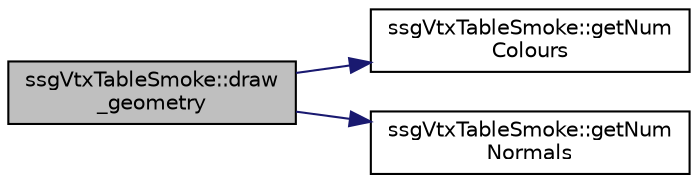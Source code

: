 digraph "ssgVtxTableSmoke::draw_geometry"
{
  edge [fontname="Helvetica",fontsize="10",labelfontname="Helvetica",labelfontsize="10"];
  node [fontname="Helvetica",fontsize="10",shape=record];
  rankdir="LR";
  Node1 [label="ssgVtxTableSmoke::draw\l_geometry",height=0.2,width=0.4,color="black", fillcolor="grey75", style="filled", fontcolor="black"];
  Node1 -> Node2 [color="midnightblue",fontsize="10",style="solid",fontname="Helvetica"];
  Node2 [label="ssgVtxTableSmoke::getNum\lColours",height=0.2,width=0.4,color="black", fillcolor="white", style="filled",URL="$classssg_vtx_table_smoke.html#a83d92153601e9d879d8a24830d89fc2c"];
  Node1 -> Node3 [color="midnightblue",fontsize="10",style="solid",fontname="Helvetica"];
  Node3 [label="ssgVtxTableSmoke::getNum\lNormals",height=0.2,width=0.4,color="black", fillcolor="white", style="filled",URL="$classssg_vtx_table_smoke.html#a824f02cbe98c53da7cab58763d61e8b0"];
}
